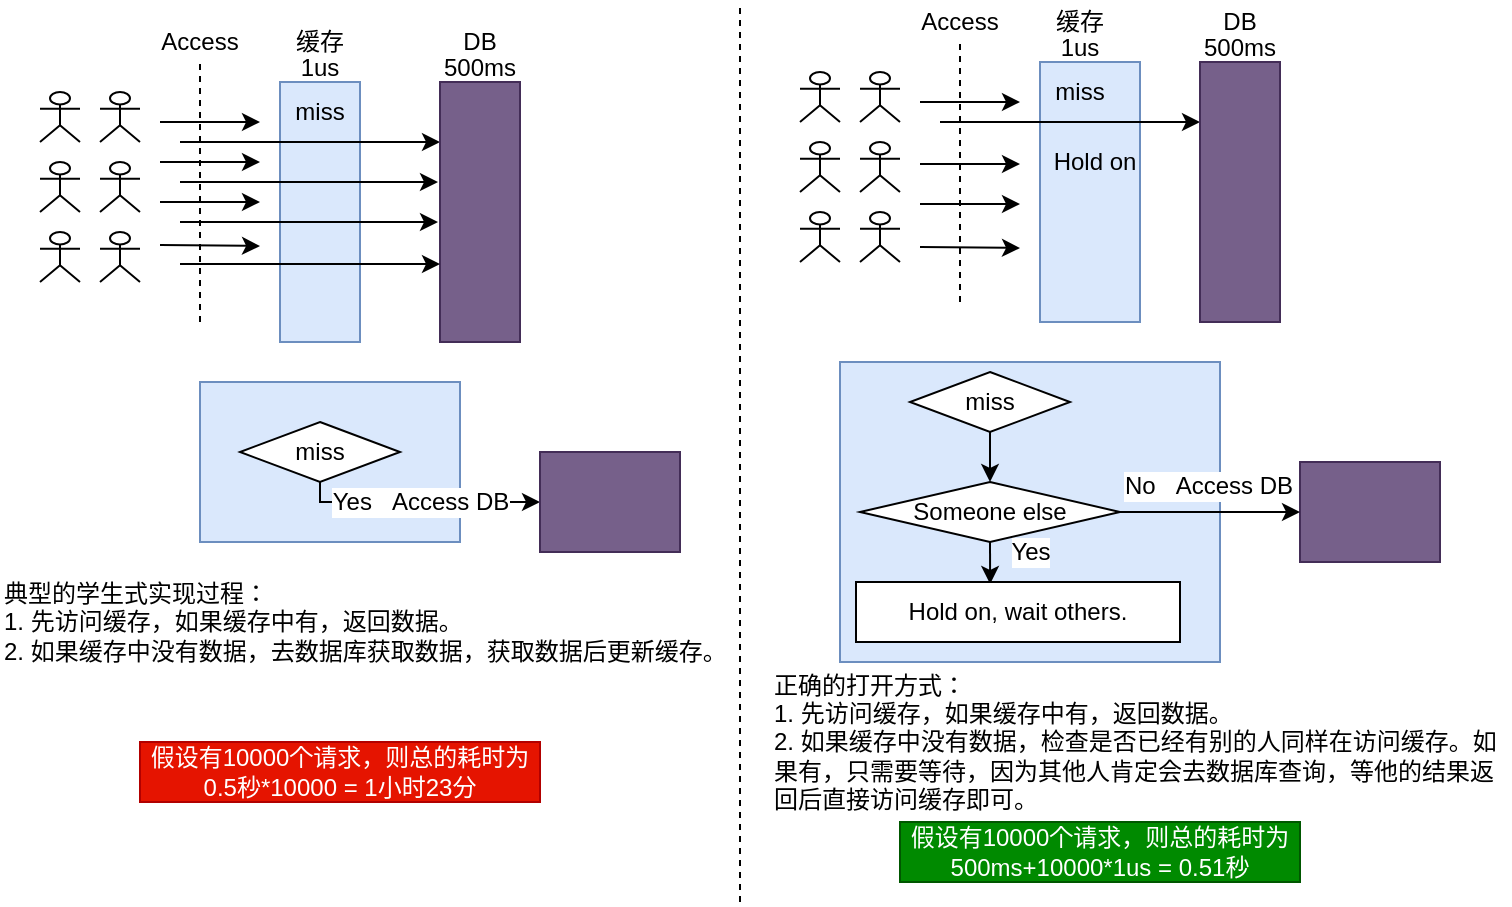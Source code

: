 <mxfile version="12.2.4" pages="1"><diagram id="iVaAX353bFC2utaD7ye4" name="Page-1"><mxGraphModel dx="794" dy="681" grid="1" gridSize="10" guides="1" tooltips="1" connect="1" arrows="1" fold="1" page="1" pageScale="1" pageWidth="827" pageHeight="1169" math="0" shadow="0"><root><mxCell id="0"/><mxCell id="1" parent="0"/><mxCell id="2" value="" style="rounded=0;whiteSpace=wrap;html=1;fillColor=#dae8fc;strokeColor=#6c8ebf;" parent="1" vertex="1"><mxGeometry x="150" y="50" width="40" height="130" as="geometry"/></mxCell><mxCell id="3" value="缓存" style="text;html=1;strokeColor=none;fillColor=none;align=center;verticalAlign=middle;whiteSpace=wrap;rounded=0;" parent="1" vertex="1"><mxGeometry x="150" y="20" width="40" height="20" as="geometry"/></mxCell><mxCell id="6" value="" style="shape=umlActor;verticalLabelPosition=bottom;labelBackgroundColor=#ffffff;verticalAlign=top;html=1;outlineConnect=0;" parent="1" vertex="1"><mxGeometry x="30" y="55" width="20" height="25" as="geometry"/></mxCell><mxCell id="13" value="" style="shape=umlActor;verticalLabelPosition=bottom;labelBackgroundColor=#ffffff;verticalAlign=top;html=1;outlineConnect=0;" parent="1" vertex="1"><mxGeometry x="30" y="90" width="20" height="25" as="geometry"/></mxCell><mxCell id="14" value="" style="shape=umlActor;verticalLabelPosition=bottom;labelBackgroundColor=#ffffff;verticalAlign=top;html=1;outlineConnect=0;" parent="1" vertex="1"><mxGeometry x="30" y="125" width="20" height="25" as="geometry"/></mxCell><mxCell id="15" value="" style="shape=umlActor;verticalLabelPosition=bottom;labelBackgroundColor=#ffffff;verticalAlign=top;html=1;outlineConnect=0;" parent="1" vertex="1"><mxGeometry x="60" y="55" width="20" height="25" as="geometry"/></mxCell><mxCell id="16" value="" style="shape=umlActor;verticalLabelPosition=bottom;labelBackgroundColor=#ffffff;verticalAlign=top;html=1;outlineConnect=0;" parent="1" vertex="1"><mxGeometry x="60" y="90" width="20" height="25" as="geometry"/></mxCell><mxCell id="17" value="" style="shape=umlActor;verticalLabelPosition=bottom;labelBackgroundColor=#ffffff;verticalAlign=top;html=1;outlineConnect=0;" parent="1" vertex="1"><mxGeometry x="60" y="125" width="20" height="25" as="geometry"/></mxCell><mxCell id="18" value="" style="endArrow=classic;html=1;" parent="1" edge="1"><mxGeometry width="50" height="50" relative="1" as="geometry"><mxPoint x="90" y="70" as="sourcePoint"/><mxPoint x="140" y="70" as="targetPoint"/></mxGeometry></mxCell><mxCell id="20" value="" style="endArrow=classic;html=1;" parent="1" edge="1"><mxGeometry width="50" height="50" relative="1" as="geometry"><mxPoint x="90" y="90" as="sourcePoint"/><mxPoint x="140" y="90" as="targetPoint"/></mxGeometry></mxCell><mxCell id="21" value="" style="endArrow=classic;html=1;" parent="1" edge="1"><mxGeometry width="50" height="50" relative="1" as="geometry"><mxPoint x="90" y="110" as="sourcePoint"/><mxPoint x="140" y="110" as="targetPoint"/></mxGeometry></mxCell><mxCell id="22" value="" style="endArrow=classic;html=1;" parent="1" edge="1"><mxGeometry width="50" height="50" relative="1" as="geometry"><mxPoint x="90" y="131.5" as="sourcePoint"/><mxPoint x="140" y="132" as="targetPoint"/></mxGeometry></mxCell><mxCell id="23" value="" style="endArrow=none;dashed=1;html=1;" parent="1" edge="1"><mxGeometry width="50" height="50" relative="1" as="geometry"><mxPoint x="110" y="170" as="sourcePoint"/><mxPoint x="110" y="40" as="targetPoint"/></mxGeometry></mxCell><mxCell id="24" value="Access" style="text;html=1;strokeColor=none;fillColor=none;align=center;verticalAlign=middle;whiteSpace=wrap;rounded=0;" parent="1" vertex="1"><mxGeometry x="90" y="20" width="40" height="20" as="geometry"/></mxCell><mxCell id="25" value="1us" style="text;html=1;strokeColor=none;fillColor=none;align=center;verticalAlign=middle;whiteSpace=wrap;rounded=0;" parent="1" vertex="1"><mxGeometry x="155" y="40" width="30" height="5" as="geometry"/></mxCell><mxCell id="26" value="" style="endArrow=classic;html=1;" parent="1" edge="1"><mxGeometry width="50" height="50" relative="1" as="geometry"><mxPoint x="100" y="80" as="sourcePoint"/><mxPoint x="230" y="80" as="targetPoint"/></mxGeometry></mxCell><mxCell id="27" value="miss" style="text;html=1;strokeColor=none;fillColor=none;align=center;verticalAlign=middle;whiteSpace=wrap;rounded=0;" parent="1" vertex="1"><mxGeometry x="150" y="55" width="40" height="20" as="geometry"/></mxCell><mxCell id="28" value="" style="rounded=0;whiteSpace=wrap;html=1;fillColor=#76608a;strokeColor=#432D57;fontColor=#ffffff;" parent="1" vertex="1"><mxGeometry x="230" y="50" width="40" height="130" as="geometry"/></mxCell><mxCell id="29" value="DB" style="text;html=1;strokeColor=none;fillColor=none;align=center;verticalAlign=middle;whiteSpace=wrap;rounded=0;" parent="1" vertex="1"><mxGeometry x="230" y="20" width="40" height="20" as="geometry"/></mxCell><mxCell id="30" value="500ms" style="text;html=1;strokeColor=none;fillColor=none;align=center;verticalAlign=middle;whiteSpace=wrap;rounded=0;" parent="1" vertex="1"><mxGeometry x="235" y="40" width="30" height="5" as="geometry"/></mxCell><mxCell id="32" value="" style="endArrow=classic;html=1;" parent="1" edge="1"><mxGeometry width="50" height="50" relative="1" as="geometry"><mxPoint x="100" y="100" as="sourcePoint"/><mxPoint x="229" y="100" as="targetPoint"/></mxGeometry></mxCell><mxCell id="33" value="" style="endArrow=classic;html=1;" parent="1" edge="1"><mxGeometry width="50" height="50" relative="1" as="geometry"><mxPoint x="100" y="120" as="sourcePoint"/><mxPoint x="229" y="120" as="targetPoint"/></mxGeometry></mxCell><mxCell id="34" value="" style="endArrow=classic;html=1;" parent="1" edge="1"><mxGeometry width="50" height="50" relative="1" as="geometry"><mxPoint x="100" y="141" as="sourcePoint"/><mxPoint x="230" y="141" as="targetPoint"/></mxGeometry></mxCell><mxCell id="35" value="典型的学生式实现过程：&lt;br&gt;1. 先访问缓存，如果缓存中有，返回数据。&lt;br&gt;2. 如果缓存中没有数据，去数据库获取数据，获取数据后更新缓存。" style="text;html=1;strokeColor=none;fillColor=none;align=left;verticalAlign=middle;whiteSpace=wrap;rounded=0;" parent="1" vertex="1"><mxGeometry x="10" y="270" width="370" height="100" as="geometry"/></mxCell><mxCell id="37" value="" style="rounded=0;whiteSpace=wrap;html=1;fillColor=#dae8fc;strokeColor=#6c8ebf;" parent="1" vertex="1"><mxGeometry x="110" y="200" width="130" height="80" as="geometry"/></mxCell><mxCell id="39" style="edgeStyle=orthogonalEdgeStyle;rounded=0;orthogonalLoop=1;jettySize=auto;html=1;exitX=0.5;exitY=1;exitDx=0;exitDy=0;entryX=0;entryY=0.5;entryDx=0;entryDy=0;" parent="1" source="38" target="40" edge="1"><mxGeometry relative="1" as="geometry"><mxPoint x="350" y="270" as="targetPoint"/><Array as="points"><mxPoint x="170" y="260"/></Array></mxGeometry></mxCell><mxCell id="41" value="Yes&amp;nbsp; &amp;nbsp;Access DB" style="text;html=1;resizable=0;points=[];align=center;verticalAlign=middle;labelBackgroundColor=#ffffff;" parent="39" vertex="1" connectable="0"><mxGeometry x="-0.45" y="2" relative="1" as="geometry"><mxPoint x="27" y="2" as="offset"/></mxGeometry></mxCell><mxCell id="38" value="miss" style="rhombus;whiteSpace=wrap;html=1;" parent="1" vertex="1"><mxGeometry x="130" y="220" width="80" height="30" as="geometry"/></mxCell><mxCell id="40" value="" style="rounded=0;whiteSpace=wrap;html=1;fillColor=#76608a;strokeColor=#432D57;fontColor=#ffffff;" parent="1" vertex="1"><mxGeometry x="280" y="235" width="70" height="50" as="geometry"/></mxCell><mxCell id="42" value="" style="rounded=0;whiteSpace=wrap;html=1;fillColor=#dae8fc;strokeColor=#6c8ebf;" parent="1" vertex="1"><mxGeometry x="530" y="40" width="50" height="130" as="geometry"/></mxCell><mxCell id="43" value="缓存" style="text;html=1;strokeColor=none;fillColor=none;align=center;verticalAlign=middle;whiteSpace=wrap;rounded=0;" parent="1" vertex="1"><mxGeometry x="530" y="10" width="40" height="20" as="geometry"/></mxCell><mxCell id="44" value="" style="shape=umlActor;verticalLabelPosition=bottom;labelBackgroundColor=#ffffff;verticalAlign=top;html=1;outlineConnect=0;" parent="1" vertex="1"><mxGeometry x="410" y="45" width="20" height="25" as="geometry"/></mxCell><mxCell id="45" value="" style="shape=umlActor;verticalLabelPosition=bottom;labelBackgroundColor=#ffffff;verticalAlign=top;html=1;outlineConnect=0;" parent="1" vertex="1"><mxGeometry x="410" y="80" width="20" height="25" as="geometry"/></mxCell><mxCell id="46" value="" style="shape=umlActor;verticalLabelPosition=bottom;labelBackgroundColor=#ffffff;verticalAlign=top;html=1;outlineConnect=0;" parent="1" vertex="1"><mxGeometry x="410" y="115" width="20" height="25" as="geometry"/></mxCell><mxCell id="47" value="" style="shape=umlActor;verticalLabelPosition=bottom;labelBackgroundColor=#ffffff;verticalAlign=top;html=1;outlineConnect=0;" parent="1" vertex="1"><mxGeometry x="440" y="45" width="20" height="25" as="geometry"/></mxCell><mxCell id="48" value="" style="shape=umlActor;verticalLabelPosition=bottom;labelBackgroundColor=#ffffff;verticalAlign=top;html=1;outlineConnect=0;" parent="1" vertex="1"><mxGeometry x="440" y="80" width="20" height="25" as="geometry"/></mxCell><mxCell id="49" value="" style="shape=umlActor;verticalLabelPosition=bottom;labelBackgroundColor=#ffffff;verticalAlign=top;html=1;outlineConnect=0;" parent="1" vertex="1"><mxGeometry x="440" y="115" width="20" height="25" as="geometry"/></mxCell><mxCell id="50" value="" style="endArrow=classic;html=1;" parent="1" edge="1"><mxGeometry width="50" height="50" relative="1" as="geometry"><mxPoint x="470" y="60" as="sourcePoint"/><mxPoint x="520" y="60" as="targetPoint"/></mxGeometry></mxCell><mxCell id="51" value="" style="endArrow=classic;html=1;" parent="1" edge="1"><mxGeometry width="50" height="50" relative="1" as="geometry"><mxPoint x="470" y="91" as="sourcePoint"/><mxPoint x="520" y="91" as="targetPoint"/></mxGeometry></mxCell><mxCell id="52" value="" style="endArrow=classic;html=1;" parent="1" edge="1"><mxGeometry width="50" height="50" relative="1" as="geometry"><mxPoint x="470" y="111" as="sourcePoint"/><mxPoint x="520" y="111" as="targetPoint"/></mxGeometry></mxCell><mxCell id="53" value="" style="endArrow=classic;html=1;" parent="1" edge="1"><mxGeometry width="50" height="50" relative="1" as="geometry"><mxPoint x="470" y="132.5" as="sourcePoint"/><mxPoint x="520" y="133" as="targetPoint"/></mxGeometry></mxCell><mxCell id="54" value="" style="endArrow=none;dashed=1;html=1;" parent="1" edge="1"><mxGeometry width="50" height="50" relative="1" as="geometry"><mxPoint x="490" y="160" as="sourcePoint"/><mxPoint x="490" y="30" as="targetPoint"/></mxGeometry></mxCell><mxCell id="55" value="Access" style="text;html=1;strokeColor=none;fillColor=none;align=center;verticalAlign=middle;whiteSpace=wrap;rounded=0;" parent="1" vertex="1"><mxGeometry x="470" y="10" width="40" height="20" as="geometry"/></mxCell><mxCell id="56" value="1us" style="text;html=1;strokeColor=none;fillColor=none;align=center;verticalAlign=middle;whiteSpace=wrap;rounded=0;" parent="1" vertex="1"><mxGeometry x="535" y="30" width="30" height="5" as="geometry"/></mxCell><mxCell id="57" value="" style="endArrow=classic;html=1;" parent="1" edge="1"><mxGeometry width="50" height="50" relative="1" as="geometry"><mxPoint x="480" y="70" as="sourcePoint"/><mxPoint x="610" y="70" as="targetPoint"/></mxGeometry></mxCell><mxCell id="58" value="miss" style="text;html=1;strokeColor=none;fillColor=none;align=center;verticalAlign=middle;whiteSpace=wrap;rounded=0;" parent="1" vertex="1"><mxGeometry x="530" y="45" width="40" height="20" as="geometry"/></mxCell><mxCell id="59" value="" style="rounded=0;whiteSpace=wrap;html=1;fillColor=#76608a;strokeColor=#432D57;fontColor=#ffffff;" parent="1" vertex="1"><mxGeometry x="610" y="40" width="40" height="130" as="geometry"/></mxCell><mxCell id="60" value="DB" style="text;html=1;strokeColor=none;fillColor=none;align=center;verticalAlign=middle;whiteSpace=wrap;rounded=0;" parent="1" vertex="1"><mxGeometry x="610" y="10" width="40" height="20" as="geometry"/></mxCell><mxCell id="61" value="500ms" style="text;html=1;strokeColor=none;fillColor=none;align=center;verticalAlign=middle;whiteSpace=wrap;rounded=0;" parent="1" vertex="1"><mxGeometry x="615" y="30" width="30" height="5" as="geometry"/></mxCell><mxCell id="65" value="正确的打开方式：&lt;br&gt;1. 先访问缓存，如果缓存中有，返回数据。&lt;br&gt;2. 如果缓存中没有数据，检查是否已经有别的人同样在访问缓存。如果有，只需要等待，因为其他人肯定会去数据库查询，等他的结果返回后直接访问缓存即可。" style="text;html=1;strokeColor=none;fillColor=none;align=left;verticalAlign=middle;whiteSpace=wrap;rounded=0;" parent="1" vertex="1"><mxGeometry x="395" y="340" width="370" height="80" as="geometry"/></mxCell><mxCell id="66" value="" style="rounded=0;whiteSpace=wrap;html=1;fillColor=#dae8fc;strokeColor=#6c8ebf;" parent="1" vertex="1"><mxGeometry x="430" y="190" width="190" height="150" as="geometry"/></mxCell><mxCell id="73" style="edgeStyle=orthogonalEdgeStyle;rounded=0;orthogonalLoop=1;jettySize=auto;html=1;exitX=0.5;exitY=1;exitDx=0;exitDy=0;" parent="1" source="69" target="72" edge="1"><mxGeometry relative="1" as="geometry"/></mxCell><mxCell id="69" value="miss" style="rhombus;whiteSpace=wrap;html=1;" parent="1" vertex="1"><mxGeometry x="465" y="195" width="80" height="30" as="geometry"/></mxCell><mxCell id="70" value="" style="rounded=0;whiteSpace=wrap;html=1;fillColor=#76608a;strokeColor=#432D57;fontColor=#ffffff;" parent="1" vertex="1"><mxGeometry x="660" y="240" width="70" height="50" as="geometry"/></mxCell><mxCell id="71" value="Hold on" style="text;html=1;strokeColor=none;fillColor=none;align=center;verticalAlign=middle;whiteSpace=wrap;rounded=0;" parent="1" vertex="1"><mxGeometry x="535" y="80" width="45" height="20" as="geometry"/></mxCell><mxCell id="74" style="edgeStyle=orthogonalEdgeStyle;rounded=0;orthogonalLoop=1;jettySize=auto;html=1;exitX=1;exitY=0.5;exitDx=0;exitDy=0;" parent="1" source="72" target="70" edge="1"><mxGeometry relative="1" as="geometry"/></mxCell><mxCell id="78" style="edgeStyle=orthogonalEdgeStyle;rounded=0;orthogonalLoop=1;jettySize=auto;html=1;exitX=0.5;exitY=1;exitDx=0;exitDy=0;entryX=0.414;entryY=0.033;entryDx=0;entryDy=0;entryPerimeter=0;" parent="1" source="72" target="77" edge="1"><mxGeometry relative="1" as="geometry"/></mxCell><mxCell id="81" value="Yes" style="text;html=1;resizable=0;points=[];align=center;verticalAlign=middle;labelBackgroundColor=#ffffff;" parent="78" vertex="1" connectable="0"><mxGeometry x="-0.619" y="-1" relative="1" as="geometry"><mxPoint x="21" y="1" as="offset"/></mxGeometry></mxCell><mxCell id="72" value="Someone else" style="rhombus;whiteSpace=wrap;html=1;" parent="1" vertex="1"><mxGeometry x="440" y="250" width="130" height="30" as="geometry"/></mxCell><mxCell id="75" value="No&amp;nbsp; &amp;nbsp;Access DB" style="text;html=1;resizable=0;points=[];align=center;verticalAlign=middle;labelBackgroundColor=#ffffff;" parent="1" vertex="1" connectable="0"><mxGeometry x="580" y="255" as="geometry"><mxPoint x="34" y="-3" as="offset"/></mxGeometry></mxCell><mxCell id="77" value="Hold on, wait others." style="rounded=0;whiteSpace=wrap;html=1;" parent="1" vertex="1"><mxGeometry x="438" y="300" width="162" height="30" as="geometry"/></mxCell><mxCell id="82" value="" style="endArrow=none;dashed=1;html=1;" parent="1" edge="1"><mxGeometry width="50" height="50" relative="1" as="geometry"><mxPoint x="380" y="460" as="sourcePoint"/><mxPoint x="380" y="10" as="targetPoint"/></mxGeometry></mxCell><mxCell id="83" value="假设有10000个请求，则总的耗时为0.5秒*10000 = 1小时23分" style="text;html=1;strokeColor=#B20000;fillColor=#e51400;align=center;verticalAlign=middle;whiteSpace=wrap;rounded=0;fontColor=#ffffff;" parent="1" vertex="1"><mxGeometry x="80" y="380" width="200" height="30" as="geometry"/></mxCell><mxCell id="84" value="假设有10000个请求，则总的耗时为&lt;br&gt;500ms+10000*1us = 0.51秒" style="text;html=1;strokeColor=#005700;fillColor=#008a00;align=center;verticalAlign=middle;whiteSpace=wrap;rounded=0;fontColor=#ffffff;" parent="1" vertex="1"><mxGeometry x="460" y="420" width="200" height="30" as="geometry"/></mxCell></root></mxGraphModel></diagram></mxfile>